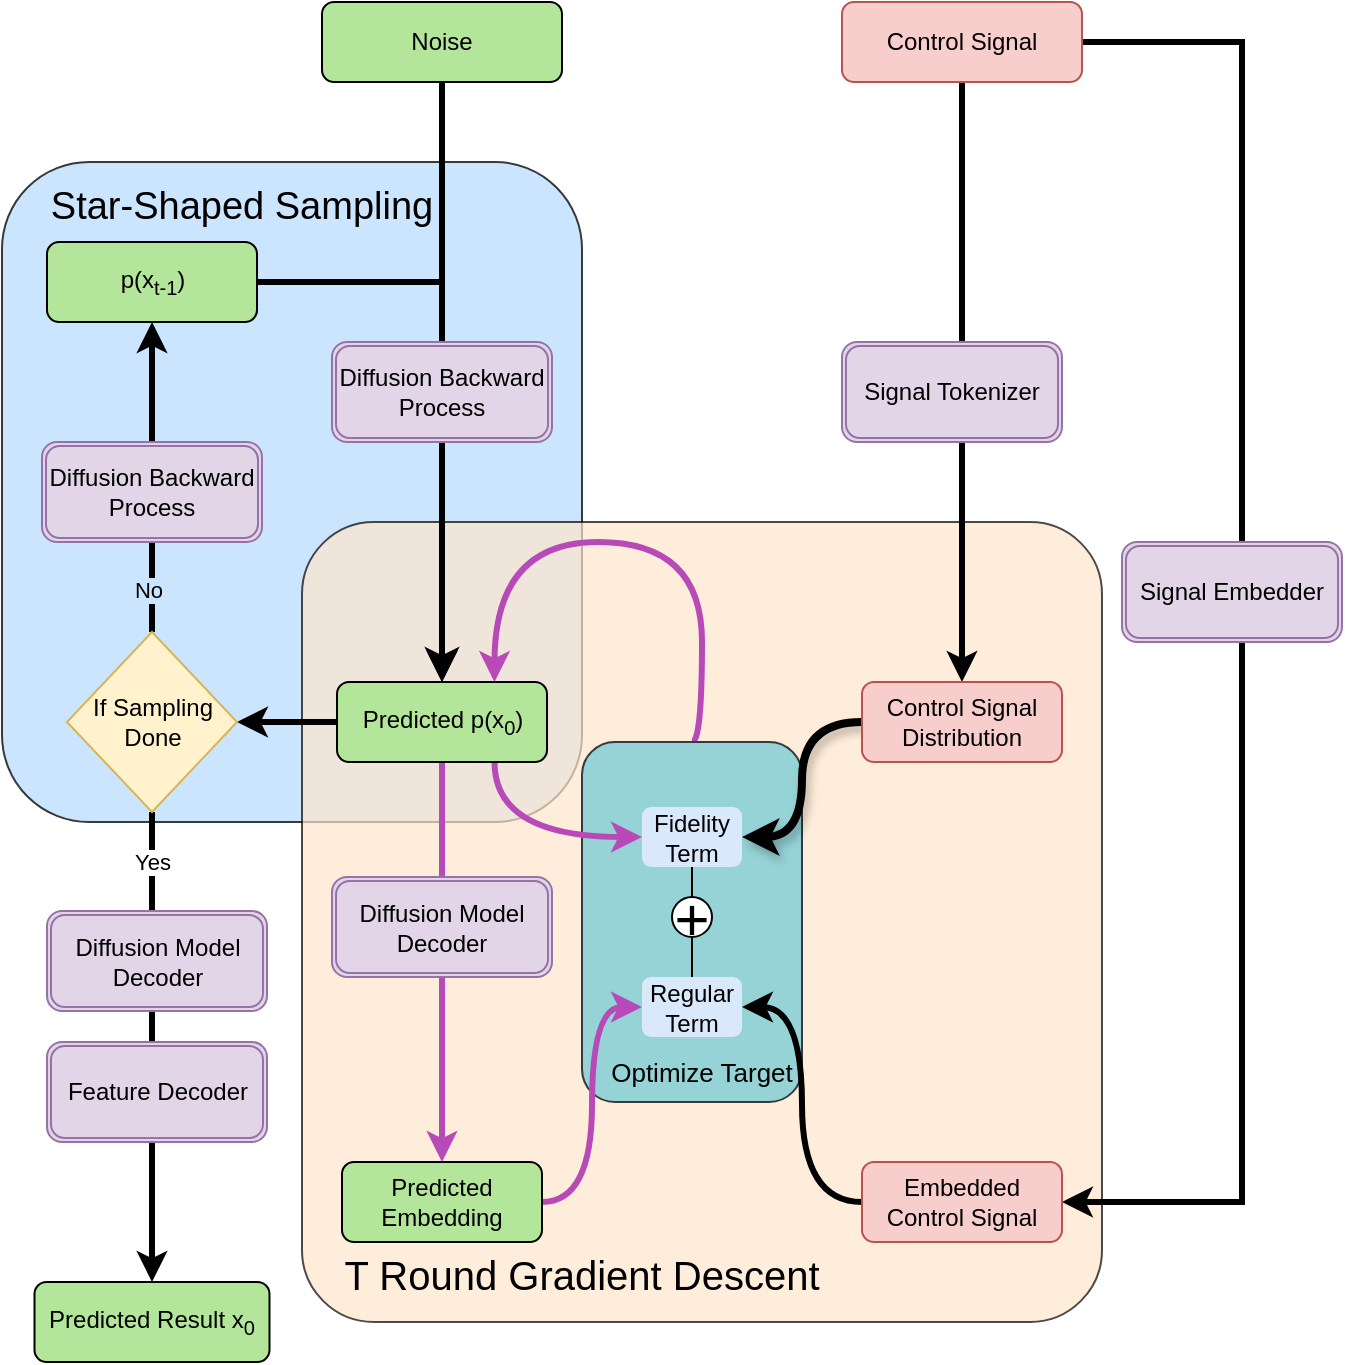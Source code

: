 <mxfile version="27.0.5" pages="3">
  <diagram id="C5RBs43oDa-KdzZeNtuy" name="Page-1">
    <mxGraphModel dx="1005" dy="744" grid="1" gridSize="10" guides="1" tooltips="1" connect="1" arrows="1" fold="1" page="1" pageScale="1" pageWidth="827" pageHeight="1169" math="0" shadow="0">
      <root>
        <mxCell id="WIyWlLk6GJQsqaUBKTNV-0" />
        <mxCell id="WIyWlLk6GJQsqaUBKTNV-1" parent="WIyWlLk6GJQsqaUBKTNV-0" />
        <mxCell id="ImMdEEH60py_33HbiHUe-12" value="" style="rounded=1;whiteSpace=wrap;html=1;fillColor=#cce5ff;strokeColor=#36393d;" parent="WIyWlLk6GJQsqaUBKTNV-1" vertex="1">
          <mxGeometry x="150" y="160" width="290" height="330" as="geometry" />
        </mxCell>
        <mxCell id="-JurzAcTYuClNPc73HYh-1" value="" style="rounded=1;whiteSpace=wrap;html=1;fillColor=#FFE6CC;arcSize=9;textOpacity=50;textShadow=0;opacity=70;" parent="WIyWlLk6GJQsqaUBKTNV-1" vertex="1">
          <mxGeometry x="300" y="340" width="400" height="400" as="geometry" />
        </mxCell>
        <mxCell id="ImMdEEH60py_33HbiHUe-7" style="edgeStyle=orthogonalEdgeStyle;rounded=0;orthogonalLoop=1;jettySize=auto;html=1;exitX=0.5;exitY=0;exitDx=0;exitDy=0;entryX=0;entryY=0.25;entryDx=0;entryDy=0;curved=1;strokeWidth=3;fillColor=#e1d5e7;strokeColor=#B84AB8;" parent="WIyWlLk6GJQsqaUBKTNV-1" source="-JurzAcTYuClNPc73HYh-48" target="WIyWlLk6GJQsqaUBKTNV-7" edge="1">
          <mxGeometry relative="1" as="geometry">
            <Array as="points">
              <mxPoint x="500" y="450" />
              <mxPoint x="500" y="350" />
              <mxPoint x="396" y="350" />
            </Array>
          </mxGeometry>
        </mxCell>
        <mxCell id="-JurzAcTYuClNPc73HYh-48" value="" style="rounded=1;whiteSpace=wrap;html=1;fillColor=#95D3D6;strokeColor=#36393d;" parent="WIyWlLk6GJQsqaUBKTNV-1" vertex="1">
          <mxGeometry x="440" y="450" width="110" height="180" as="geometry" />
        </mxCell>
        <mxCell id="-JurzAcTYuClNPc73HYh-17" style="edgeStyle=orthogonalEdgeStyle;rounded=0;orthogonalLoop=1;jettySize=auto;html=1;exitX=0.5;exitY=1;exitDx=0;exitDy=0;entryX=0.5;entryY=0;entryDx=0;entryDy=0;strokeWidth=3;" parent="WIyWlLk6GJQsqaUBKTNV-1" source="WIyWlLk6GJQsqaUBKTNV-3" target="-JurzAcTYuClNPc73HYh-15" edge="1">
          <mxGeometry relative="1" as="geometry" />
        </mxCell>
        <mxCell id="ImMdEEH60py_33HbiHUe-3" style="edgeStyle=orthogonalEdgeStyle;rounded=0;orthogonalLoop=1;jettySize=auto;html=1;exitX=1;exitY=0.5;exitDx=0;exitDy=0;entryX=1;entryY=0.5;entryDx=0;entryDy=0;strokeWidth=3;" parent="WIyWlLk6GJQsqaUBKTNV-1" source="WIyWlLk6GJQsqaUBKTNV-3" target="-JurzAcTYuClNPc73HYh-8" edge="1">
          <mxGeometry relative="1" as="geometry">
            <Array as="points">
              <mxPoint x="770" y="100" />
              <mxPoint x="770" y="680" />
            </Array>
          </mxGeometry>
        </mxCell>
        <mxCell id="WIyWlLk6GJQsqaUBKTNV-3" value="Control Signal" style="rounded=1;whiteSpace=wrap;html=1;fontSize=12;glass=0;strokeWidth=1;shadow=0;fillColor=#F8CECC;strokeColor=#B85450;" parent="WIyWlLk6GJQsqaUBKTNV-1" vertex="1">
          <mxGeometry x="570" y="80" width="120" height="40" as="geometry" />
        </mxCell>
        <mxCell id="-JurzAcTYuClNPc73HYh-20" style="edgeStyle=orthogonalEdgeStyle;rounded=0;orthogonalLoop=1;jettySize=auto;html=1;exitX=1;exitY=0.5;exitDx=0;exitDy=0;strokeWidth=3;strokeColor=#B84AB8;" parent="WIyWlLk6GJQsqaUBKTNV-1" source="WIyWlLk6GJQsqaUBKTNV-7" target="-JurzAcTYuClNPc73HYh-19" edge="1">
          <mxGeometry relative="1" as="geometry">
            <mxPoint x="370" y="450" as="sourcePoint" />
          </mxGeometry>
        </mxCell>
        <mxCell id="ImMdEEH60py_33HbiHUe-6" style="edgeStyle=orthogonalEdgeStyle;rounded=0;orthogonalLoop=1;jettySize=auto;html=1;exitX=1;exitY=0.25;exitDx=0;exitDy=0;entryX=0;entryY=0.5;entryDx=0;entryDy=0;curved=1;strokeWidth=3;strokeColor=#B84AB8;" parent="WIyWlLk6GJQsqaUBKTNV-1" source="WIyWlLk6GJQsqaUBKTNV-7" target="-JurzAcTYuClNPc73HYh-24" edge="1">
          <mxGeometry relative="1" as="geometry">
            <mxPoint x="396.25" y="450" as="sourcePoint" />
          </mxGeometry>
        </mxCell>
        <mxCell id="ImMdEEH60py_33HbiHUe-15" value="Yes" style="edgeStyle=orthogonalEdgeStyle;rounded=0;orthogonalLoop=1;jettySize=auto;html=1;exitX=0.5;exitY=1;exitDx=0;exitDy=0;strokeWidth=3;entryX=0;entryY=0.5;entryDx=0;entryDy=0;" parent="WIyWlLk6GJQsqaUBKTNV-1" source="ImMdEEH60py_33HbiHUe-16" target="ImMdEEH60py_33HbiHUe-23" edge="1">
          <mxGeometry x="-0.788" relative="1" as="geometry">
            <mxPoint x="225" y="720" as="targetPoint" />
            <mxPoint as="offset" />
          </mxGeometry>
        </mxCell>
        <mxCell id="ImMdEEH60py_33HbiHUe-18" style="edgeStyle=orthogonalEdgeStyle;rounded=0;orthogonalLoop=1;jettySize=auto;html=1;exitX=0.5;exitY=1;exitDx=0;exitDy=0;entryX=1;entryY=0.5;entryDx=0;entryDy=0;strokeWidth=3;" parent="WIyWlLk6GJQsqaUBKTNV-1" source="WIyWlLk6GJQsqaUBKTNV-7" target="ImMdEEH60py_33HbiHUe-16" edge="1">
          <mxGeometry relative="1" as="geometry" />
        </mxCell>
        <mxCell id="WIyWlLk6GJQsqaUBKTNV-7" value="Predicted p(x&lt;sub&gt;0&lt;/sub&gt;)" style="rounded=1;whiteSpace=wrap;html=1;fontSize=12;glass=0;strokeWidth=1;shadow=0;fillColor=#B3E69B;direction=south;strokeColor=default;" parent="WIyWlLk6GJQsqaUBKTNV-1" vertex="1">
          <mxGeometry x="317.5" y="420" width="105" height="40" as="geometry" />
        </mxCell>
        <mxCell id="-JurzAcTYuClNPc73HYh-47" style="edgeStyle=orthogonalEdgeStyle;rounded=0;orthogonalLoop=1;jettySize=auto;html=1;exitX=0.5;exitY=1;exitDx=0;exitDy=0;entryX=0;entryY=0.5;entryDx=0;entryDy=0;strokeWidth=3;" parent="WIyWlLk6GJQsqaUBKTNV-1" source="WIyWlLk6GJQsqaUBKTNV-11" target="WIyWlLk6GJQsqaUBKTNV-7" edge="1">
          <mxGeometry relative="1" as="geometry" />
        </mxCell>
        <mxCell id="WIyWlLk6GJQsqaUBKTNV-11" value="Noise" style="rounded=1;whiteSpace=wrap;html=1;fontSize=12;glass=0;strokeWidth=1;shadow=0;fillColor=#B3E69B;strokeColor=default;" parent="WIyWlLk6GJQsqaUBKTNV-1" vertex="1">
          <mxGeometry x="310" y="80" width="120" height="40" as="geometry" />
        </mxCell>
        <mxCell id="-JurzAcTYuClNPc73HYh-43" style="edgeStyle=orthogonalEdgeStyle;rounded=0;orthogonalLoop=1;jettySize=auto;html=1;exitX=0;exitY=0.5;exitDx=0;exitDy=0;entryX=1;entryY=0.5;entryDx=0;entryDy=0;curved=1;strokeWidth=3;" parent="WIyWlLk6GJQsqaUBKTNV-1" source="-JurzAcTYuClNPc73HYh-8" target="-JurzAcTYuClNPc73HYh-40" edge="1">
          <mxGeometry relative="1" as="geometry">
            <mxPoint x="570" y="615" as="sourcePoint" />
          </mxGeometry>
        </mxCell>
        <mxCell id="-JurzAcTYuClNPc73HYh-8" value="&lt;div&gt;&lt;span style=&quot;background-color: transparent; color: light-dark(rgb(0, 0, 0), rgb(255, 255, 255));&quot;&gt;Embedded Control Signal&lt;/span&gt;&lt;/div&gt;" style="rounded=1;whiteSpace=wrap;html=1;fontSize=12;glass=0;strokeWidth=1;shadow=0;fillColor=#f8cecc;strokeColor=#B85450;" parent="WIyWlLk6GJQsqaUBKTNV-1" vertex="1">
          <mxGeometry x="580" y="660" width="100" height="40" as="geometry" />
        </mxCell>
        <mxCell id="-JurzAcTYuClNPc73HYh-38" style="edgeStyle=orthogonalEdgeStyle;rounded=0;orthogonalLoop=1;jettySize=auto;html=1;exitX=0;exitY=0.5;exitDx=0;exitDy=0;entryX=1;entryY=0.5;entryDx=0;entryDy=0;curved=1;flowAnimation=0;shadow=1;strokeWidth=4;" parent="WIyWlLk6GJQsqaUBKTNV-1" source="-JurzAcTYuClNPc73HYh-15" target="-JurzAcTYuClNPc73HYh-24" edge="1">
          <mxGeometry relative="1" as="geometry">
            <mxPoint x="570" y="390" as="sourcePoint" />
          </mxGeometry>
        </mxCell>
        <mxCell id="-JurzAcTYuClNPc73HYh-15" value="Control Signal&lt;div&gt;Distribution&lt;/div&gt;" style="rounded=1;whiteSpace=wrap;html=1;fontSize=12;glass=0;strokeWidth=1;shadow=0;fillColor=#f8cecc;strokeColor=#B85450;" parent="WIyWlLk6GJQsqaUBKTNV-1" vertex="1">
          <mxGeometry x="580" y="420" width="100" height="40" as="geometry" />
        </mxCell>
        <mxCell id="-JurzAcTYuClNPc73HYh-45" style="edgeStyle=orthogonalEdgeStyle;rounded=0;orthogonalLoop=1;jettySize=auto;html=1;exitX=1;exitY=0.5;exitDx=0;exitDy=0;entryX=0;entryY=0.5;entryDx=0;entryDy=0;curved=1;strokeWidth=3;strokeColor=#B84AB8;" parent="WIyWlLk6GJQsqaUBKTNV-1" source="-JurzAcTYuClNPc73HYh-19" target="-JurzAcTYuClNPc73HYh-40" edge="1">
          <mxGeometry relative="1" as="geometry" />
        </mxCell>
        <mxCell id="-JurzAcTYuClNPc73HYh-19" value="Predicted Embedding" style="rounded=1;whiteSpace=wrap;html=1;fontSize=12;glass=0;strokeWidth=1;shadow=0;fillColor=#B3E69B;strokeColor=default;" parent="WIyWlLk6GJQsqaUBKTNV-1" vertex="1">
          <mxGeometry x="320" y="660" width="100" height="40" as="geometry" />
        </mxCell>
        <mxCell id="-JurzAcTYuClNPc73HYh-53" style="edgeStyle=orthogonalEdgeStyle;rounded=0;orthogonalLoop=1;jettySize=auto;html=1;exitX=0.5;exitY=1;exitDx=0;exitDy=0;entryX=0.5;entryY=0;entryDx=0;entryDy=0;endArrow=none;startFill=0;" parent="WIyWlLk6GJQsqaUBKTNV-1" source="ImMdEEH60py_33HbiHUe-0" target="-JurzAcTYuClNPc73HYh-40" edge="1">
          <mxGeometry relative="1" as="geometry" />
        </mxCell>
        <mxCell id="B7J_qydn8C79_DDP_QyY-2" style="edgeStyle=orthogonalEdgeStyle;rounded=0;orthogonalLoop=1;jettySize=auto;html=1;exitX=0.5;exitY=0;exitDx=0;exitDy=0;entryX=0;entryY=0.5;entryDx=0;entryDy=0;fontSize=12;startSize=8;endSize=8;strokeWidth=3;" parent="WIyWlLk6GJQsqaUBKTNV-1" source="ImMdEEH60py_33HbiHUe-10" target="WIyWlLk6GJQsqaUBKTNV-7" edge="1">
          <mxGeometry relative="1" as="geometry" />
        </mxCell>
        <mxCell id="-JurzAcTYuClNPc73HYh-24" value="Fidelity Term" style="shape=ext;double=0;rounded=1;whiteSpace=wrap;html=1;fillColor=#dae8fc;strokeColor=none;" parent="WIyWlLk6GJQsqaUBKTNV-1" vertex="1">
          <mxGeometry x="470" y="482.5" width="50" height="30" as="geometry" />
        </mxCell>
        <mxCell id="-JurzAcTYuClNPc73HYh-27" value="Diffusion Backward Process" style="shape=ext;double=1;rounded=1;whiteSpace=wrap;html=1;fillColor=#e1d5e7;strokeColor=#9673a6;" parent="WIyWlLk6GJQsqaUBKTNV-1" vertex="1">
          <mxGeometry x="315" y="250" width="110" height="50" as="geometry" />
        </mxCell>
        <mxCell id="-JurzAcTYuClNPc73HYh-30" value="Signal Embedder" style="shape=ext;double=1;rounded=1;whiteSpace=wrap;html=1;fillColor=#e1d5e7;strokeColor=#9673a6;" parent="WIyWlLk6GJQsqaUBKTNV-1" vertex="1">
          <mxGeometry x="710" y="350" width="110" height="50" as="geometry" />
        </mxCell>
        <mxCell id="-JurzAcTYuClNPc73HYh-31" value="Diffusion Model Decoder" style="shape=ext;double=1;rounded=1;whiteSpace=wrap;html=1;fillColor=#e1d5e7;strokeColor=#9673a6;" parent="WIyWlLk6GJQsqaUBKTNV-1" vertex="1">
          <mxGeometry x="315" y="517.5" width="110" height="50" as="geometry" />
        </mxCell>
        <mxCell id="-JurzAcTYuClNPc73HYh-28" value="&lt;span style=&quot;color: rgb(0, 0, 0); float: none; display: inline !important;&quot;&gt;Signal Tokenizer&lt;/span&gt;" style="shape=ext;double=1;rounded=1;whiteSpace=wrap;html=1;fillColor=#e1d5e7;strokeColor=#9673a6;" parent="WIyWlLk6GJQsqaUBKTNV-1" vertex="1">
          <mxGeometry x="570" y="250" width="110" height="50" as="geometry" />
        </mxCell>
        <mxCell id="-JurzAcTYuClNPc73HYh-40" value="Regular Term" style="shape=ext;double=0;rounded=1;whiteSpace=wrap;html=1;fillColor=#dae8fc;strokeColor=none;" parent="WIyWlLk6GJQsqaUBKTNV-1" vertex="1">
          <mxGeometry x="470" y="567.5" width="50" height="30" as="geometry" />
        </mxCell>
        <mxCell id="-JurzAcTYuClNPc73HYh-42" value="T Round Gradient Descent" style="shape=table;startSize=0;container=1;collapsible=0;childLayout=tableLayout;fontSize=20;fillColor=none;strokeColor=none;" parent="WIyWlLk6GJQsqaUBKTNV-1" vertex="1">
          <mxGeometry x="410" y="685" width="60" height="60" as="geometry" />
        </mxCell>
        <mxCell id="-JurzAcTYuClNPc73HYh-49" value="Optimize Target" style="shape=table;startSize=0;container=1;collapsible=0;childLayout=tableLayout;fontSize=13;fillColor=none;strokeColor=none;" parent="WIyWlLk6GJQsqaUBKTNV-1" vertex="1">
          <mxGeometry x="470" y="584.5" width="60" height="60" as="geometry" />
        </mxCell>
        <mxCell id="ImMdEEH60py_33HbiHUe-1" value="" style="edgeStyle=orthogonalEdgeStyle;rounded=0;orthogonalLoop=1;jettySize=auto;html=1;exitX=0.5;exitY=1;exitDx=0;exitDy=0;entryX=0.5;entryY=0;entryDx=0;entryDy=0;endArrow=none;startFill=0;" parent="WIyWlLk6GJQsqaUBKTNV-1" source="-JurzAcTYuClNPc73HYh-24" target="ImMdEEH60py_33HbiHUe-0" edge="1">
          <mxGeometry relative="1" as="geometry">
            <mxPoint x="495" y="545" as="sourcePoint" />
            <mxPoint x="495" y="575" as="targetPoint" />
          </mxGeometry>
        </mxCell>
        <mxCell id="ImMdEEH60py_33HbiHUe-0" value="&lt;font style=&quot;font-size: 30px;&quot;&gt;+&lt;/font&gt;" style="ellipse;whiteSpace=wrap;html=1;" parent="WIyWlLk6GJQsqaUBKTNV-1" vertex="1">
          <mxGeometry x="485" y="527.5" width="20" height="20" as="geometry" />
        </mxCell>
        <mxCell id="ImMdEEH60py_33HbiHUe-10" value="p(x&lt;sub&gt;t-1&lt;/sub&gt;)" style="rounded=1;whiteSpace=wrap;html=1;fontSize=12;glass=0;strokeWidth=1;shadow=0;fillColor=#B3E69B;direction=south;strokeColor=default;" parent="WIyWlLk6GJQsqaUBKTNV-1" vertex="1">
          <mxGeometry x="172.5" y="200" width="105" height="40" as="geometry" />
        </mxCell>
        <mxCell id="ImMdEEH60py_33HbiHUe-13" value="Star-Shaped Sampling" style="shape=table;startSize=0;container=1;collapsible=0;childLayout=tableLayout;fontSize=19;fillColor=none;strokeColor=none;" parent="WIyWlLk6GJQsqaUBKTNV-1" vertex="1">
          <mxGeometry x="240" y="150" width="60" height="60" as="geometry" />
        </mxCell>
        <mxCell id="ImMdEEH60py_33HbiHUe-19" style="edgeStyle=orthogonalEdgeStyle;rounded=0;orthogonalLoop=1;jettySize=auto;html=1;exitX=0.5;exitY=0;exitDx=0;exitDy=0;entryX=1;entryY=0.5;entryDx=0;entryDy=0;strokeWidth=3;" parent="WIyWlLk6GJQsqaUBKTNV-1" source="ImMdEEH60py_33HbiHUe-16" target="ImMdEEH60py_33HbiHUe-10" edge="1">
          <mxGeometry relative="1" as="geometry" />
        </mxCell>
        <mxCell id="ImMdEEH60py_33HbiHUe-20" value="No" style="edgeLabel;html=1;align=center;verticalAlign=middle;resizable=0;points=[];labelBackgroundColor=#CCE5FF;" parent="ImMdEEH60py_33HbiHUe-19" vertex="1" connectable="0">
          <mxGeometry x="-0.729" y="2" relative="1" as="geometry">
            <mxPoint as="offset" />
          </mxGeometry>
        </mxCell>
        <mxCell id="ImMdEEH60py_33HbiHUe-16" value="If Sampling Done" style="rhombus;whiteSpace=wrap;html=1;fillColor=#fff2cc;strokeColor=#d6b656;" parent="WIyWlLk6GJQsqaUBKTNV-1" vertex="1">
          <mxGeometry x="182.5" y="395" width="85" height="90" as="geometry" />
        </mxCell>
        <mxCell id="ImMdEEH60py_33HbiHUe-8" value="Diffusion Backward Process" style="shape=ext;double=1;rounded=1;whiteSpace=wrap;html=1;fillColor=#e1d5e7;strokeColor=#9673a6;" parent="WIyWlLk6GJQsqaUBKTNV-1" vertex="1">
          <mxGeometry x="170" y="300" width="110" height="50" as="geometry" />
        </mxCell>
        <mxCell id="ImMdEEH60py_33HbiHUe-21" value="Diffusion Model Decoder" style="shape=ext;double=1;rounded=1;whiteSpace=wrap;html=1;fillColor=#e1d5e7;strokeColor=#9673a6;" parent="WIyWlLk6GJQsqaUBKTNV-1" vertex="1">
          <mxGeometry x="172.5" y="534.5" width="110" height="50" as="geometry" />
        </mxCell>
        <mxCell id="ImMdEEH60py_33HbiHUe-22" value="Feature Decoder" style="shape=ext;double=1;rounded=1;whiteSpace=wrap;html=1;fillColor=#e1d5e7;strokeColor=#9673a6;" parent="WIyWlLk6GJQsqaUBKTNV-1" vertex="1">
          <mxGeometry x="172.5" y="600" width="110" height="50" as="geometry" />
        </mxCell>
        <mxCell id="ImMdEEH60py_33HbiHUe-23" value="Predicted Result x&lt;sub&gt;0&lt;/sub&gt;" style="rounded=1;whiteSpace=wrap;html=1;fontSize=12;glass=0;strokeWidth=1;shadow=0;fillColor=#B3E69B;direction=south;strokeColor=default;" parent="WIyWlLk6GJQsqaUBKTNV-1" vertex="1">
          <mxGeometry x="166.25" y="720" width="117.5" height="40" as="geometry" />
        </mxCell>
      </root>
    </mxGraphModel>
  </diagram>
  <diagram name="Page-1 的副本" id="VcLzT62lVY_nLL1U6eOm">
    <mxGraphModel dx="1005" dy="778" grid="1" gridSize="10" guides="1" tooltips="1" connect="1" arrows="1" fold="1" page="1" pageScale="1" pageWidth="827" pageHeight="1169" math="0" shadow="0">
      <root>
        <mxCell id="ELt7I6iszYfl02xf8zrz-0" />
        <mxCell id="ELt7I6iszYfl02xf8zrz-1" parent="ELt7I6iszYfl02xf8zrz-0" />
        <mxCell id="ELt7I6iszYfl02xf8zrz-2" value="" style="rounded=1;whiteSpace=wrap;html=1;fillColor=#cce5ff;strokeColor=#36393d;" parent="ELt7I6iszYfl02xf8zrz-1" vertex="1">
          <mxGeometry x="150" y="160" width="290" height="330" as="geometry" />
        </mxCell>
        <mxCell id="ELt7I6iszYfl02xf8zrz-3" value="" style="rounded=1;whiteSpace=wrap;html=1;fillColor=#FFE6CC;arcSize=9;textOpacity=50;textShadow=0;opacity=70;" parent="ELt7I6iszYfl02xf8zrz-1" vertex="1">
          <mxGeometry x="300" y="340" width="400" height="400" as="geometry" />
        </mxCell>
        <mxCell id="ELt7I6iszYfl02xf8zrz-4" style="edgeStyle=orthogonalEdgeStyle;rounded=0;orthogonalLoop=1;jettySize=auto;html=1;exitX=0.5;exitY=0;exitDx=0;exitDy=0;entryX=0;entryY=0.25;entryDx=0;entryDy=0;curved=1;strokeWidth=3;fillColor=#e1d5e7;strokeColor=#B84AB8;" parent="ELt7I6iszYfl02xf8zrz-1" source="ELt7I6iszYfl02xf8zrz-5" target="ELt7I6iszYfl02xf8zrz-13" edge="1">
          <mxGeometry relative="1" as="geometry">
            <Array as="points">
              <mxPoint x="500" y="450" />
              <mxPoint x="500" y="350" />
              <mxPoint x="396" y="350" />
            </Array>
          </mxGeometry>
        </mxCell>
        <mxCell id="ELt7I6iszYfl02xf8zrz-5" value="" style="rounded=1;whiteSpace=wrap;html=1;fillColor=#95D3D6;strokeColor=#36393d;" parent="ELt7I6iszYfl02xf8zrz-1" vertex="1">
          <mxGeometry x="440" y="450" width="110" height="180" as="geometry" />
        </mxCell>
        <mxCell id="ELt7I6iszYfl02xf8zrz-6" style="edgeStyle=orthogonalEdgeStyle;rounded=0;orthogonalLoop=1;jettySize=auto;html=1;exitX=0.5;exitY=1;exitDx=0;exitDy=0;entryX=0.5;entryY=0;entryDx=0;entryDy=0;strokeWidth=3;" parent="ELt7I6iszYfl02xf8zrz-1" source="ELt7I6iszYfl02xf8zrz-8" target="ELt7I6iszYfl02xf8zrz-19" edge="1">
          <mxGeometry relative="1" as="geometry" />
        </mxCell>
        <mxCell id="ELt7I6iszYfl02xf8zrz-7" style="edgeStyle=orthogonalEdgeStyle;rounded=0;orthogonalLoop=1;jettySize=auto;html=1;exitX=1;exitY=0.5;exitDx=0;exitDy=0;entryX=1;entryY=0.5;entryDx=0;entryDy=0;strokeWidth=3;" parent="ELt7I6iszYfl02xf8zrz-1" source="ELt7I6iszYfl02xf8zrz-8" target="ELt7I6iszYfl02xf8zrz-17" edge="1">
          <mxGeometry relative="1" as="geometry">
            <Array as="points">
              <mxPoint x="770" y="100" />
              <mxPoint x="770" y="680" />
            </Array>
          </mxGeometry>
        </mxCell>
        <mxCell id="ELt7I6iszYfl02xf8zrz-8" value="控制信号 y" style="rounded=1;whiteSpace=wrap;html=1;fontSize=12;glass=0;strokeWidth=1;shadow=0;fillColor=#F8CECC;strokeColor=#B85450;" parent="ELt7I6iszYfl02xf8zrz-1" vertex="1">
          <mxGeometry x="570" y="80" width="120" height="40" as="geometry" />
        </mxCell>
        <mxCell id="ELt7I6iszYfl02xf8zrz-9" style="edgeStyle=orthogonalEdgeStyle;rounded=0;orthogonalLoop=1;jettySize=auto;html=1;exitX=1;exitY=0.5;exitDx=0;exitDy=0;strokeWidth=3;strokeColor=#B84AB8;" parent="ELt7I6iszYfl02xf8zrz-1" source="ELt7I6iszYfl02xf8zrz-13" target="ELt7I6iszYfl02xf8zrz-21" edge="1">
          <mxGeometry relative="1" as="geometry">
            <mxPoint x="370" y="450" as="sourcePoint" />
          </mxGeometry>
        </mxCell>
        <mxCell id="ELt7I6iszYfl02xf8zrz-10" style="edgeStyle=orthogonalEdgeStyle;rounded=0;orthogonalLoop=1;jettySize=auto;html=1;exitX=1;exitY=0.25;exitDx=0;exitDy=0;entryX=0;entryY=0.5;entryDx=0;entryDy=0;curved=1;strokeWidth=3;strokeColor=#B84AB8;" parent="ELt7I6iszYfl02xf8zrz-1" source="ELt7I6iszYfl02xf8zrz-13" target="ELt7I6iszYfl02xf8zrz-24" edge="1">
          <mxGeometry relative="1" as="geometry">
            <mxPoint x="396.25" y="450" as="sourcePoint" />
          </mxGeometry>
        </mxCell>
        <mxCell id="ELt7I6iszYfl02xf8zrz-11" value="是" style="edgeStyle=orthogonalEdgeStyle;rounded=0;orthogonalLoop=1;jettySize=auto;html=1;exitX=0.5;exitY=1;exitDx=0;exitDy=0;strokeWidth=3;entryX=0;entryY=0.5;entryDx=0;entryDy=0;" parent="ELt7I6iszYfl02xf8zrz-1" source="ELt7I6iszYfl02xf8zrz-38" target="ELt7I6iszYfl02xf8zrz-42" edge="1">
          <mxGeometry x="-0.788" relative="1" as="geometry">
            <mxPoint x="225" y="720" as="targetPoint" />
            <mxPoint as="offset" />
          </mxGeometry>
        </mxCell>
        <mxCell id="ELt7I6iszYfl02xf8zrz-12" style="edgeStyle=orthogonalEdgeStyle;rounded=0;orthogonalLoop=1;jettySize=auto;html=1;exitX=0.5;exitY=1;exitDx=0;exitDy=0;entryX=1;entryY=0.5;entryDx=0;entryDy=0;strokeWidth=3;" parent="ELt7I6iszYfl02xf8zrz-1" source="ELt7I6iszYfl02xf8zrz-13" target="ELt7I6iszYfl02xf8zrz-38" edge="1">
          <mxGeometry relative="1" as="geometry" />
        </mxCell>
        <mxCell id="ELt7I6iszYfl02xf8zrz-13" value="预测分布 p(z&lt;sub&gt;0&lt;/sub&gt;)&lt;div&gt;优化变量p&lt;sub&gt;α&lt;/sub&gt;&lt;/div&gt;" style="rounded=1;whiteSpace=wrap;html=1;fontSize=12;glass=0;strokeWidth=1;shadow=0;fillColor=#B3E69B;direction=south;strokeColor=default;" parent="ELt7I6iszYfl02xf8zrz-1" vertex="1">
          <mxGeometry x="317.5" y="420" width="105" height="40" as="geometry" />
        </mxCell>
        <mxCell id="ELt7I6iszYfl02xf8zrz-14" style="edgeStyle=orthogonalEdgeStyle;rounded=0;orthogonalLoop=1;jettySize=auto;html=1;exitX=0.5;exitY=1;exitDx=0;exitDy=0;entryX=0;entryY=0.5;entryDx=0;entryDy=0;strokeWidth=3;" parent="ELt7I6iszYfl02xf8zrz-1" source="ELt7I6iszYfl02xf8zrz-15" target="ELt7I6iszYfl02xf8zrz-13" edge="1">
          <mxGeometry relative="1" as="geometry" />
        </mxCell>
        <mxCell id="ELt7I6iszYfl02xf8zrz-15" value="输入噪声" style="rounded=1;whiteSpace=wrap;html=1;fontSize=12;glass=0;strokeWidth=1;shadow=0;fillColor=#B3E69B;strokeColor=default;" parent="ELt7I6iszYfl02xf8zrz-1" vertex="1">
          <mxGeometry x="310" y="80" width="120" height="40" as="geometry" />
        </mxCell>
        <mxCell id="ELt7I6iszYfl02xf8zrz-16" style="edgeStyle=orthogonalEdgeStyle;rounded=0;orthogonalLoop=1;jettySize=auto;html=1;exitX=0;exitY=0.5;exitDx=0;exitDy=0;entryX=1;entryY=0.5;entryDx=0;entryDy=0;curved=1;strokeWidth=3;" parent="ELt7I6iszYfl02xf8zrz-1" source="ELt7I6iszYfl02xf8zrz-17" target="ELt7I6iszYfl02xf8zrz-29" edge="1">
          <mxGeometry relative="1" as="geometry">
            <mxPoint x="570" y="615" as="sourcePoint" />
          </mxGeometry>
        </mxCell>
        <mxCell id="ELt7I6iszYfl02xf8zrz-17" value="&lt;div&gt;&lt;span style=&quot;background-color: transparent; color: light-dark(rgb(0, 0, 0), rgb(255, 255, 255));&quot;&gt;控制信号特征 emb(y)&lt;/span&gt;&lt;/div&gt;" style="rounded=1;whiteSpace=wrap;html=1;fontSize=12;glass=0;strokeWidth=1;shadow=0;fillColor=#f8cecc;strokeColor=#B85450;" parent="ELt7I6iszYfl02xf8zrz-1" vertex="1">
          <mxGeometry x="580" y="660" width="100" height="40" as="geometry" />
        </mxCell>
        <mxCell id="ELt7I6iszYfl02xf8zrz-18" style="edgeStyle=orthogonalEdgeStyle;rounded=0;orthogonalLoop=1;jettySize=auto;html=1;exitX=0;exitY=0.5;exitDx=0;exitDy=0;entryX=1;entryY=0.5;entryDx=0;entryDy=0;curved=1;flowAnimation=0;shadow=1;strokeWidth=4;" parent="ELt7I6iszYfl02xf8zrz-1" source="ELt7I6iszYfl02xf8zrz-19" target="ELt7I6iszYfl02xf8zrz-24" edge="1">
          <mxGeometry relative="1" as="geometry">
            <mxPoint x="570" y="390" as="sourcePoint" />
          </mxGeometry>
        </mxCell>
        <mxCell id="ELt7I6iszYfl02xf8zrz-19" value="控制信号分布 p(y)" style="rounded=1;whiteSpace=wrap;html=1;fontSize=12;glass=0;strokeWidth=1;shadow=0;fillColor=#f8cecc;strokeColor=#B85450;" parent="ELt7I6iszYfl02xf8zrz-1" vertex="1">
          <mxGeometry x="580" y="420" width="100" height="40" as="geometry" />
        </mxCell>
        <mxCell id="ELt7I6iszYfl02xf8zrz-20" style="edgeStyle=orthogonalEdgeStyle;rounded=0;orthogonalLoop=1;jettySize=auto;html=1;exitX=1;exitY=0.5;exitDx=0;exitDy=0;entryX=0;entryY=0.5;entryDx=0;entryDy=0;curved=1;strokeWidth=3;strokeColor=#B84AB8;" parent="ELt7I6iszYfl02xf8zrz-1" source="ELt7I6iszYfl02xf8zrz-21" target="ELt7I6iszYfl02xf8zrz-29" edge="1">
          <mxGeometry relative="1" as="geometry" />
        </mxCell>
        <mxCell id="ELt7I6iszYfl02xf8zrz-21" value="预测结果特征" style="rounded=1;whiteSpace=wrap;html=1;fontSize=12;glass=0;strokeWidth=1;shadow=0;fillColor=#B3E69B;strokeColor=default;" parent="ELt7I6iszYfl02xf8zrz-1" vertex="1">
          <mxGeometry x="320" y="660" width="100" height="40" as="geometry" />
        </mxCell>
        <mxCell id="ELt7I6iszYfl02xf8zrz-22" style="edgeStyle=orthogonalEdgeStyle;rounded=0;orthogonalLoop=1;jettySize=auto;html=1;exitX=0.5;exitY=1;exitDx=0;exitDy=0;entryX=0.5;entryY=0;entryDx=0;entryDy=0;endArrow=none;startFill=0;" parent="ELt7I6iszYfl02xf8zrz-1" source="ELt7I6iszYfl02xf8zrz-33" target="ELt7I6iszYfl02xf8zrz-29" edge="1">
          <mxGeometry relative="1" as="geometry" />
        </mxCell>
        <mxCell id="ELt7I6iszYfl02xf8zrz-23" style="edgeStyle=orthogonalEdgeStyle;rounded=0;orthogonalLoop=1;jettySize=auto;html=1;exitX=0.5;exitY=0;exitDx=0;exitDy=0;entryX=0;entryY=0.5;entryDx=0;entryDy=0;fontSize=12;startSize=8;endSize=8;strokeWidth=3;" parent="ELt7I6iszYfl02xf8zrz-1" source="ELt7I6iszYfl02xf8zrz-34" target="ELt7I6iszYfl02xf8zrz-13" edge="1">
          <mxGeometry relative="1" as="geometry" />
        </mxCell>
        <mxCell id="ELt7I6iszYfl02xf8zrz-24" value="保真项" style="shape=ext;double=0;rounded=1;whiteSpace=wrap;html=1;fillColor=#dae8fc;strokeColor=none;" parent="ELt7I6iszYfl02xf8zrz-1" vertex="1">
          <mxGeometry x="470" y="482.5" width="50" height="30" as="geometry" />
        </mxCell>
        <mxCell id="ELt7I6iszYfl02xf8zrz-25" value="后向扩散过程" style="shape=ext;double=1;rounded=1;whiteSpace=wrap;html=1;fillColor=#e1d5e7;strokeColor=#9673a6;" parent="ELt7I6iszYfl02xf8zrz-1" vertex="1">
          <mxGeometry x="315" y="250" width="110" height="50" as="geometry" />
        </mxCell>
        <mxCell id="ELt7I6iszYfl02xf8zrz-26" value="信号嵌入器" style="shape=ext;double=1;rounded=1;whiteSpace=wrap;html=1;fillColor=#e1d5e7;strokeColor=#9673a6;" parent="ELt7I6iszYfl02xf8zrz-1" vertex="1">
          <mxGeometry x="710" y="350" width="110" height="50" as="geometry" />
        </mxCell>
        <mxCell id="ELt7I6iszYfl02xf8zrz-27" value="扩散模型解码器" style="shape=ext;double=1;rounded=1;whiteSpace=wrap;html=1;fillColor=#e1d5e7;strokeColor=#9673a6;" parent="ELt7I6iszYfl02xf8zrz-1" vertex="1">
          <mxGeometry x="315" y="527.5" width="110" height="50" as="geometry" />
        </mxCell>
        <mxCell id="ELt7I6iszYfl02xf8zrz-28" value="&lt;span style=&quot;color: rgb(0, 0, 0); float: none; display: inline !important;&quot;&gt;信号分词器&lt;/span&gt;" style="shape=ext;double=1;rounded=1;whiteSpace=wrap;html=1;fillColor=#e1d5e7;strokeColor=#9673a6;" parent="ELt7I6iszYfl02xf8zrz-1" vertex="1">
          <mxGeometry x="570" y="250" width="110" height="50" as="geometry" />
        </mxCell>
        <mxCell id="ELt7I6iszYfl02xf8zrz-29" value="正则项" style="shape=ext;double=0;rounded=1;whiteSpace=wrap;html=1;fillColor=#dae8fc;strokeColor=none;" parent="ELt7I6iszYfl02xf8zrz-1" vertex="1">
          <mxGeometry x="470" y="567.5" width="50" height="30" as="geometry" />
        </mxCell>
        <mxCell id="ELt7I6iszYfl02xf8zrz-30" value="T轮梯度下降" style="shape=table;startSize=0;container=1;collapsible=0;childLayout=tableLayout;fontSize=20;fillColor=none;strokeColor=none;" parent="ELt7I6iszYfl02xf8zrz-1" vertex="1">
          <mxGeometry x="350" y="690" width="60" height="60" as="geometry" />
        </mxCell>
        <mxCell id="ELt7I6iszYfl02xf8zrz-31" value="优化对象" style="shape=table;startSize=0;container=1;collapsible=0;childLayout=tableLayout;fontSize=13;fillColor=none;strokeColor=none;" parent="ELt7I6iszYfl02xf8zrz-1" vertex="1">
          <mxGeometry x="470" y="584.5" width="60" height="60" as="geometry" />
        </mxCell>
        <mxCell id="ELt7I6iszYfl02xf8zrz-32" value="" style="edgeStyle=orthogonalEdgeStyle;rounded=0;orthogonalLoop=1;jettySize=auto;html=1;exitX=0.5;exitY=1;exitDx=0;exitDy=0;entryX=0.5;entryY=0;entryDx=0;entryDy=0;endArrow=none;startFill=0;" parent="ELt7I6iszYfl02xf8zrz-1" source="ELt7I6iszYfl02xf8zrz-24" target="ELt7I6iszYfl02xf8zrz-33" edge="1">
          <mxGeometry relative="1" as="geometry">
            <mxPoint x="495" y="545" as="sourcePoint" />
            <mxPoint x="495" y="575" as="targetPoint" />
          </mxGeometry>
        </mxCell>
        <mxCell id="ELt7I6iszYfl02xf8zrz-33" value="&lt;font style=&quot;font-size: 30px;&quot;&gt;+&lt;/font&gt;" style="ellipse;whiteSpace=wrap;html=1;" parent="ELt7I6iszYfl02xf8zrz-1" vertex="1">
          <mxGeometry x="485" y="527.5" width="20" height="20" as="geometry" />
        </mxCell>
        <mxCell id="ELt7I6iszYfl02xf8zrz-34" value="p(z&lt;sub&gt;t-1&lt;/sub&gt;)" style="rounded=1;whiteSpace=wrap;html=1;fontSize=12;glass=0;strokeWidth=1;shadow=0;fillColor=#B3E69B;direction=south;strokeColor=default;" parent="ELt7I6iszYfl02xf8zrz-1" vertex="1">
          <mxGeometry x="172.5" y="200" width="105" height="40" as="geometry" />
        </mxCell>
        <mxCell id="ELt7I6iszYfl02xf8zrz-35" value="星形采样" style="shape=table;startSize=0;container=1;collapsible=0;childLayout=tableLayout;fontSize=19;fillColor=none;strokeColor=none;" parent="ELt7I6iszYfl02xf8zrz-1" vertex="1">
          <mxGeometry x="182.5" y="150" width="60" height="60" as="geometry" />
        </mxCell>
        <mxCell id="ELt7I6iszYfl02xf8zrz-36" style="edgeStyle=orthogonalEdgeStyle;rounded=0;orthogonalLoop=1;jettySize=auto;html=1;exitX=0.5;exitY=0;exitDx=0;exitDy=0;entryX=1;entryY=0.5;entryDx=0;entryDy=0;strokeWidth=3;" parent="ELt7I6iszYfl02xf8zrz-1" source="ELt7I6iszYfl02xf8zrz-38" target="ELt7I6iszYfl02xf8zrz-34" edge="1">
          <mxGeometry relative="1" as="geometry" />
        </mxCell>
        <mxCell id="ELt7I6iszYfl02xf8zrz-37" value="否" style="edgeLabel;html=1;align=center;verticalAlign=middle;resizable=0;points=[];labelBackgroundColor=#CCE5FF;" parent="ELt7I6iszYfl02xf8zrz-36" vertex="1" connectable="0">
          <mxGeometry x="-0.729" y="2" relative="1" as="geometry">
            <mxPoint as="offset" />
          </mxGeometry>
        </mxCell>
        <mxCell id="ELt7I6iszYfl02xf8zrz-38" value="采样结束" style="rhombus;whiteSpace=wrap;html=1;fillColor=#fff2cc;strokeColor=#d6b656;" parent="ELt7I6iszYfl02xf8zrz-1" vertex="1">
          <mxGeometry x="182.5" y="395" width="85" height="90" as="geometry" />
        </mxCell>
        <mxCell id="ELt7I6iszYfl02xf8zrz-39" value="前向扩散过程" style="shape=ext;double=1;rounded=1;whiteSpace=wrap;html=1;fillColor=#e1d5e7;strokeColor=#9673a6;" parent="ELt7I6iszYfl02xf8zrz-1" vertex="1">
          <mxGeometry x="170" y="300" width="110" height="50" as="geometry" />
        </mxCell>
        <mxCell id="ELt7I6iszYfl02xf8zrz-40" value="扩散模型解码器" style="shape=ext;double=1;rounded=1;whiteSpace=wrap;html=1;fillColor=#e1d5e7;strokeColor=#9673a6;" parent="ELt7I6iszYfl02xf8zrz-1" vertex="1">
          <mxGeometry x="172.5" y="534.5" width="110" height="50" as="geometry" />
        </mxCell>
        <mxCell id="ELt7I6iszYfl02xf8zrz-41" value="特征解码器" style="shape=ext;double=1;rounded=1;whiteSpace=wrap;html=1;fillColor=#e1d5e7;strokeColor=#9673a6;" parent="ELt7I6iszYfl02xf8zrz-1" vertex="1">
          <mxGeometry x="172.5" y="600" width="110" height="50" as="geometry" />
        </mxCell>
        <mxCell id="ELt7I6iszYfl02xf8zrz-42" value="预测结果 x&lt;sub&gt;0&lt;/sub&gt;" style="rounded=1;whiteSpace=wrap;html=1;fontSize=12;glass=0;strokeWidth=1;shadow=0;fillColor=#B3E69B;direction=south;strokeColor=default;" parent="ELt7I6iszYfl02xf8zrz-1" vertex="1">
          <mxGeometry x="166.25" y="720" width="117.5" height="40" as="geometry" />
        </mxCell>
      </root>
    </mxGraphModel>
  </diagram>
  <diagram name="Page-1 的副本 的副本" id="RJ9W94L_6B840-C6w3Km">
    <mxGraphModel dx="774" dy="973" grid="1" gridSize="10" guides="1" tooltips="1" connect="1" arrows="1" fold="1" page="1" pageScale="1" pageWidth="827" pageHeight="1169" math="0" shadow="0">
      <root>
        <mxCell id="mLFTSqf2QsJ4d4m3Y8HO-0" />
        <mxCell id="mLFTSqf2QsJ4d4m3Y8HO-1" parent="mLFTSqf2QsJ4d4m3Y8HO-0" />
        <mxCell id="Sirn1wPq8ghl-da1M9gv-0" value="" style="rounded=1;whiteSpace=wrap;html=1;fillColor=#FFE6CC;arcSize=9;textOpacity=50;textShadow=0;opacity=70;" vertex="1" parent="mLFTSqf2QsJ4d4m3Y8HO-1">
          <mxGeometry x="420" y="350" width="280" height="400" as="geometry" />
        </mxCell>
        <mxCell id="mLFTSqf2QsJ4d4m3Y8HO-2" value="" style="rounded=1;whiteSpace=wrap;html=1;fillColor=#cce5ff;strokeColor=#36393d;" vertex="1" parent="mLFTSqf2QsJ4d4m3Y8HO-1">
          <mxGeometry x="30" y="160" width="290" height="360" as="geometry" />
        </mxCell>
        <mxCell id="mLFTSqf2QsJ4d4m3Y8HO-3" value="" style="rounded=1;whiteSpace=wrap;html=1;fillColor=#FFE6CC;arcSize=9;textOpacity=50;textShadow=0;opacity=70;" vertex="1" parent="mLFTSqf2QsJ4d4m3Y8HO-1">
          <mxGeometry x="180" y="390" width="130" height="110" as="geometry" />
        </mxCell>
        <mxCell id="mLFTSqf2QsJ4d4m3Y8HO-4" style="edgeStyle=orthogonalEdgeStyle;rounded=0;orthogonalLoop=1;jettySize=auto;html=1;exitX=0.5;exitY=0;exitDx=0;exitDy=0;entryX=0.5;entryY=0;entryDx=0;entryDy=0;curved=1;strokeWidth=3;fillColor=#e1d5e7;strokeColor=#B84AB8;" edge="1" parent="mLFTSqf2QsJ4d4m3Y8HO-1" source="mLFTSqf2QsJ4d4m3Y8HO-5" target="Sirn1wPq8ghl-da1M9gv-2">
          <mxGeometry relative="1" as="geometry" />
        </mxCell>
        <mxCell id="mLFTSqf2QsJ4d4m3Y8HO-5" value="" style="rounded=1;whiteSpace=wrap;html=1;fillColor=#95D3D6;strokeColor=#36393d;" vertex="1" parent="mLFTSqf2QsJ4d4m3Y8HO-1">
          <mxGeometry x="560" y="452.5" width="130" height="180" as="geometry" />
        </mxCell>
        <mxCell id="mLFTSqf2QsJ4d4m3Y8HO-6" style="edgeStyle=orthogonalEdgeStyle;rounded=0;orthogonalLoop=1;jettySize=auto;html=1;exitX=0.5;exitY=1;exitDx=0;exitDy=0;entryX=0.5;entryY=0;entryDx=0;entryDy=0;strokeWidth=3;" edge="1" parent="mLFTSqf2QsJ4d4m3Y8HO-1" source="mLFTSqf2QsJ4d4m3Y8HO-8" target="mLFTSqf2QsJ4d4m3Y8HO-19">
          <mxGeometry relative="1" as="geometry" />
        </mxCell>
        <mxCell id="mLFTSqf2QsJ4d4m3Y8HO-7" style="edgeStyle=orthogonalEdgeStyle;rounded=0;orthogonalLoop=1;jettySize=auto;html=1;exitX=1;exitY=0.5;exitDx=0;exitDy=0;entryX=1;entryY=0.5;entryDx=0;entryDy=0;strokeWidth=3;" edge="1" parent="mLFTSqf2QsJ4d4m3Y8HO-1" source="mLFTSqf2QsJ4d4m3Y8HO-8" target="mLFTSqf2QsJ4d4m3Y8HO-17">
          <mxGeometry relative="1" as="geometry">
            <Array as="points">
              <mxPoint x="770" y="180" />
              <mxPoint x="770" y="690" />
            </Array>
          </mxGeometry>
        </mxCell>
        <mxCell id="mLFTSqf2QsJ4d4m3Y8HO-8" value="控制信号 y" style="rounded=1;whiteSpace=wrap;html=1;fontSize=12;glass=0;strokeWidth=1;shadow=0;fillColor=#F8CECC;strokeColor=#B85450;" vertex="1" parent="mLFTSqf2QsJ4d4m3Y8HO-1">
          <mxGeometry x="570" y="160" width="120" height="40" as="geometry" />
        </mxCell>
        <mxCell id="mLFTSqf2QsJ4d4m3Y8HO-9" style="edgeStyle=orthogonalEdgeStyle;rounded=0;orthogonalLoop=1;jettySize=auto;html=1;strokeWidth=3;strokeColor=#B84AB8;exitX=1;exitY=0.5;exitDx=0;exitDy=0;" edge="1" parent="mLFTSqf2QsJ4d4m3Y8HO-1" source="Sirn1wPq8ghl-da1M9gv-2" target="mLFTSqf2QsJ4d4m3Y8HO-21">
          <mxGeometry relative="1" as="geometry">
            <mxPoint x="250" y="450" as="sourcePoint" />
          </mxGeometry>
        </mxCell>
        <mxCell id="mLFTSqf2QsJ4d4m3Y8HO-10" style="edgeStyle=orthogonalEdgeStyle;rounded=0;orthogonalLoop=1;jettySize=auto;html=1;exitX=1.025;exitY=0.429;exitDx=0;exitDy=0;entryX=0;entryY=0.5;entryDx=0;entryDy=0;curved=1;strokeWidth=3;strokeColor=#B84AB8;exitPerimeter=0;" edge="1" parent="mLFTSqf2QsJ4d4m3Y8HO-1" source="Sirn1wPq8ghl-da1M9gv-2" target="mLFTSqf2QsJ4d4m3Y8HO-24">
          <mxGeometry relative="1" as="geometry">
            <mxPoint x="396.25" y="450" as="sourcePoint" />
          </mxGeometry>
        </mxCell>
        <mxCell id="mLFTSqf2QsJ4d4m3Y8HO-11" value="是" style="edgeStyle=orthogonalEdgeStyle;rounded=0;orthogonalLoop=1;jettySize=auto;html=1;exitX=0.5;exitY=1;exitDx=0;exitDy=0;strokeWidth=3;entryX=0;entryY=0.5;entryDx=0;entryDy=0;" edge="1" parent="mLFTSqf2QsJ4d4m3Y8HO-1" source="mLFTSqf2QsJ4d4m3Y8HO-38" target="mLFTSqf2QsJ4d4m3Y8HO-42">
          <mxGeometry x="-0.905" relative="1" as="geometry">
            <mxPoint x="105" y="720" as="targetPoint" />
            <mxPoint as="offset" />
          </mxGeometry>
        </mxCell>
        <mxCell id="mLFTSqf2QsJ4d4m3Y8HO-12" style="edgeStyle=orthogonalEdgeStyle;rounded=0;orthogonalLoop=1;jettySize=auto;html=1;exitX=0.5;exitY=1;exitDx=0;exitDy=0;entryX=1;entryY=0.5;entryDx=0;entryDy=0;strokeWidth=3;" edge="1" parent="mLFTSqf2QsJ4d4m3Y8HO-1" source="mLFTSqf2QsJ4d4m3Y8HO-13" target="mLFTSqf2QsJ4d4m3Y8HO-38">
          <mxGeometry relative="1" as="geometry" />
        </mxCell>
        <mxCell id="mLFTSqf2QsJ4d4m3Y8HO-13" value="预测分布 p(z&lt;sub&gt;0&lt;/sub&gt;)&lt;div&gt;优化变量p&lt;sub&gt;α&lt;/sub&gt;&lt;/div&gt;" style="rounded=1;whiteSpace=wrap;html=1;fontSize=12;glass=0;strokeWidth=1;shadow=0;fillColor=#B3E69B;direction=south;strokeColor=default;" vertex="1" parent="mLFTSqf2QsJ4d4m3Y8HO-1">
          <mxGeometry x="197.5" y="420" width="105" height="40" as="geometry" />
        </mxCell>
        <mxCell id="mLFTSqf2QsJ4d4m3Y8HO-14" style="edgeStyle=orthogonalEdgeStyle;rounded=0;orthogonalLoop=1;jettySize=auto;html=1;exitX=0.5;exitY=1;exitDx=0;exitDy=0;entryX=0;entryY=0.5;entryDx=0;entryDy=0;strokeWidth=3;" edge="1" parent="mLFTSqf2QsJ4d4m3Y8HO-1" source="mLFTSqf2QsJ4d4m3Y8HO-15" target="mLFTSqf2QsJ4d4m3Y8HO-13">
          <mxGeometry relative="1" as="geometry" />
        </mxCell>
        <mxCell id="mLFTSqf2QsJ4d4m3Y8HO-15" value="输入噪声" style="rounded=1;whiteSpace=wrap;html=1;fontSize=12;glass=0;strokeWidth=1;shadow=0;fillColor=#B3E69B;strokeColor=default;" vertex="1" parent="mLFTSqf2QsJ4d4m3Y8HO-1">
          <mxGeometry x="190" y="80" width="120" height="40" as="geometry" />
        </mxCell>
        <mxCell id="mLFTSqf2QsJ4d4m3Y8HO-16" style="edgeStyle=orthogonalEdgeStyle;rounded=0;orthogonalLoop=1;jettySize=auto;html=1;exitX=0.5;exitY=0;exitDx=0;exitDy=0;entryX=0.5;entryY=1;entryDx=0;entryDy=0;curved=1;strokeWidth=3;" edge="1" parent="mLFTSqf2QsJ4d4m3Y8HO-1" source="mLFTSqf2QsJ4d4m3Y8HO-17" target="mLFTSqf2QsJ4d4m3Y8HO-29">
          <mxGeometry relative="1" as="geometry">
            <mxPoint x="570" y="615" as="sourcePoint" />
          </mxGeometry>
        </mxCell>
        <mxCell id="mLFTSqf2QsJ4d4m3Y8HO-17" value="&lt;div&gt;&lt;span style=&quot;background-color: transparent; color: light-dark(rgb(0, 0, 0), rgb(255, 255, 255));&quot;&gt;控制信号特征 emb(y)&lt;/span&gt;&lt;/div&gt;" style="rounded=1;whiteSpace=wrap;html=1;fontSize=12;glass=0;strokeWidth=1;shadow=0;fillColor=#f8cecc;strokeColor=#B85450;" vertex="1" parent="mLFTSqf2QsJ4d4m3Y8HO-1">
          <mxGeometry x="580" y="670" width="100" height="40" as="geometry" />
        </mxCell>
        <mxCell id="mLFTSqf2QsJ4d4m3Y8HO-18" style="edgeStyle=orthogonalEdgeStyle;rounded=0;orthogonalLoop=1;jettySize=auto;html=1;exitX=0.5;exitY=1;exitDx=0;exitDy=0;entryX=0.5;entryY=0;entryDx=0;entryDy=0;curved=1;flowAnimation=0;shadow=1;strokeWidth=4;" edge="1" parent="mLFTSqf2QsJ4d4m3Y8HO-1" source="mLFTSqf2QsJ4d4m3Y8HO-19" target="mLFTSqf2QsJ4d4m3Y8HO-24">
          <mxGeometry relative="1" as="geometry">
            <mxPoint x="570" y="390" as="sourcePoint" />
          </mxGeometry>
        </mxCell>
        <mxCell id="mLFTSqf2QsJ4d4m3Y8HO-19" value="控制信号分布 p(y)" style="rounded=1;whiteSpace=wrap;html=1;fontSize=12;glass=0;strokeWidth=1;shadow=0;fillColor=#f8cecc;strokeColor=#B85450;" vertex="1" parent="mLFTSqf2QsJ4d4m3Y8HO-1">
          <mxGeometry x="580" y="370" width="100" height="40" as="geometry" />
        </mxCell>
        <mxCell id="mLFTSqf2QsJ4d4m3Y8HO-20" style="edgeStyle=orthogonalEdgeStyle;rounded=0;orthogonalLoop=1;jettySize=auto;html=1;exitX=1;exitY=0.5;exitDx=0;exitDy=0;entryX=0;entryY=0.5;entryDx=0;entryDy=0;curved=1;strokeWidth=3;strokeColor=#B84AB8;" edge="1" parent="mLFTSqf2QsJ4d4m3Y8HO-1" source="mLFTSqf2QsJ4d4m3Y8HO-21" target="mLFTSqf2QsJ4d4m3Y8HO-29">
          <mxGeometry relative="1" as="geometry" />
        </mxCell>
        <mxCell id="mLFTSqf2QsJ4d4m3Y8HO-21" value="预测结果特征" style="rounded=1;whiteSpace=wrap;html=1;fontSize=12;glass=0;strokeWidth=1;shadow=0;fillColor=#B3E69B;strokeColor=default;" vertex="1" parent="mLFTSqf2QsJ4d4m3Y8HO-1">
          <mxGeometry x="432.5" y="660" width="100" height="40" as="geometry" />
        </mxCell>
        <mxCell id="mLFTSqf2QsJ4d4m3Y8HO-22" style="edgeStyle=orthogonalEdgeStyle;rounded=0;orthogonalLoop=1;jettySize=auto;html=1;exitX=0.5;exitY=1;exitDx=0;exitDy=0;entryX=0.5;entryY=0;entryDx=0;entryDy=0;endArrow=none;startFill=0;" edge="1" parent="mLFTSqf2QsJ4d4m3Y8HO-1" source="mLFTSqf2QsJ4d4m3Y8HO-33" target="mLFTSqf2QsJ4d4m3Y8HO-29">
          <mxGeometry relative="1" as="geometry" />
        </mxCell>
        <mxCell id="mLFTSqf2QsJ4d4m3Y8HO-23" style="edgeStyle=orthogonalEdgeStyle;rounded=0;orthogonalLoop=1;jettySize=auto;html=1;exitX=0.5;exitY=0;exitDx=0;exitDy=0;entryX=0;entryY=0.5;entryDx=0;entryDy=0;fontSize=12;startSize=8;endSize=8;strokeWidth=3;" edge="1" parent="mLFTSqf2QsJ4d4m3Y8HO-1" source="mLFTSqf2QsJ4d4m3Y8HO-34" target="mLFTSqf2QsJ4d4m3Y8HO-13">
          <mxGeometry relative="1" as="geometry" />
        </mxCell>
        <mxCell id="mLFTSqf2QsJ4d4m3Y8HO-24" value="保真项" style="shape=ext;double=0;rounded=1;whiteSpace=wrap;html=1;fillColor=#dae8fc;strokeColor=none;" vertex="1" parent="mLFTSqf2QsJ4d4m3Y8HO-1">
          <mxGeometry x="605" y="485" width="50" height="30" as="geometry" />
        </mxCell>
        <mxCell id="mLFTSqf2QsJ4d4m3Y8HO-25" value="后向扩散过程" style="shape=ext;double=1;rounded=1;whiteSpace=wrap;html=1;fillColor=#e1d5e7;strokeColor=#9673a6;" vertex="1" parent="mLFTSqf2QsJ4d4m3Y8HO-1">
          <mxGeometry x="195" y="250" width="110" height="50" as="geometry" />
        </mxCell>
        <mxCell id="mLFTSqf2QsJ4d4m3Y8HO-26" value="信号嵌入器" style="shape=ext;double=1;rounded=1;whiteSpace=wrap;html=1;fillColor=#e1d5e7;strokeColor=#9673a6;" vertex="1" parent="mLFTSqf2QsJ4d4m3Y8HO-1">
          <mxGeometry x="717" y="350" width="110" height="50" as="geometry" />
        </mxCell>
        <mxCell id="mLFTSqf2QsJ4d4m3Y8HO-27" value="扩散模型解码器" style="shape=ext;double=1;rounded=1;whiteSpace=wrap;html=1;fillColor=#e1d5e7;strokeColor=#9673a6;" vertex="1" parent="mLFTSqf2QsJ4d4m3Y8HO-1">
          <mxGeometry x="430" y="517.5" width="110" height="50" as="geometry" />
        </mxCell>
        <mxCell id="mLFTSqf2QsJ4d4m3Y8HO-28" value="&lt;span style=&quot;color: rgb(0, 0, 0); float: none; display: inline !important;&quot;&gt;信号分词器&lt;/span&gt;" style="shape=ext;double=1;rounded=1;whiteSpace=wrap;html=1;fillColor=#e1d5e7;strokeColor=#9673a6;" vertex="1" parent="mLFTSqf2QsJ4d4m3Y8HO-1">
          <mxGeometry x="570" y="270" width="110" height="50" as="geometry" />
        </mxCell>
        <mxCell id="mLFTSqf2QsJ4d4m3Y8HO-29" value="正则项" style="shape=ext;double=0;rounded=1;whiteSpace=wrap;html=1;fillColor=#dae8fc;strokeColor=none;" vertex="1" parent="mLFTSqf2QsJ4d4m3Y8HO-1">
          <mxGeometry x="605" y="570" width="50" height="30" as="geometry" />
        </mxCell>
        <mxCell id="mLFTSqf2QsJ4d4m3Y8HO-30" value="梯度下降" style="shape=table;startSize=0;container=1;collapsible=0;childLayout=tableLayout;fontSize=13;fillColor=none;strokeColor=none;" vertex="1" parent="mLFTSqf2QsJ4d4m3Y8HO-1">
          <mxGeometry x="190" y="452.5" width="60" height="60" as="geometry" />
        </mxCell>
        <mxCell id="mLFTSqf2QsJ4d4m3Y8HO-31" value="优化对象" style="shape=table;startSize=0;container=1;collapsible=0;childLayout=tableLayout;fontSize=13;fillColor=none;strokeColor=none;" vertex="1" parent="mLFTSqf2QsJ4d4m3Y8HO-1">
          <mxGeometry x="560" y="440" width="60" height="60" as="geometry" />
        </mxCell>
        <mxCell id="mLFTSqf2QsJ4d4m3Y8HO-32" value="" style="edgeStyle=orthogonalEdgeStyle;rounded=0;orthogonalLoop=1;jettySize=auto;html=1;exitX=0.5;exitY=1;exitDx=0;exitDy=0;entryX=0.5;entryY=0;entryDx=0;entryDy=0;endArrow=none;startFill=0;" edge="1" parent="mLFTSqf2QsJ4d4m3Y8HO-1" source="mLFTSqf2QsJ4d4m3Y8HO-24" target="mLFTSqf2QsJ4d4m3Y8HO-33">
          <mxGeometry relative="1" as="geometry">
            <mxPoint x="495" y="545" as="sourcePoint" />
            <mxPoint x="495" y="575" as="targetPoint" />
          </mxGeometry>
        </mxCell>
        <mxCell id="mLFTSqf2QsJ4d4m3Y8HO-33" value="&lt;font style=&quot;font-size: 30px;&quot;&gt;+&lt;/font&gt;" style="ellipse;whiteSpace=wrap;html=1;" vertex="1" parent="mLFTSqf2QsJ4d4m3Y8HO-1">
          <mxGeometry x="620" y="527.5" width="20" height="20" as="geometry" />
        </mxCell>
        <mxCell id="mLFTSqf2QsJ4d4m3Y8HO-34" value="p(z&lt;sub&gt;t-1&lt;/sub&gt;)" style="rounded=1;whiteSpace=wrap;html=1;fontSize=12;glass=0;strokeWidth=1;shadow=0;fillColor=#B3E69B;direction=south;strokeColor=default;" vertex="1" parent="mLFTSqf2QsJ4d4m3Y8HO-1">
          <mxGeometry x="52.5" y="200" width="105" height="40" as="geometry" />
        </mxCell>
        <mxCell id="mLFTSqf2QsJ4d4m3Y8HO-35" value="星形采样" style="shape=table;startSize=0;container=1;collapsible=0;childLayout=tableLayout;fontSize=18;fillColor=none;strokeColor=none;" vertex="1" parent="mLFTSqf2QsJ4d4m3Y8HO-1">
          <mxGeometry x="62.5" y="150" width="60" height="60" as="geometry" />
        </mxCell>
        <mxCell id="mLFTSqf2QsJ4d4m3Y8HO-36" style="edgeStyle=orthogonalEdgeStyle;rounded=0;orthogonalLoop=1;jettySize=auto;html=1;exitX=0.5;exitY=0;exitDx=0;exitDy=0;entryX=1;entryY=0.5;entryDx=0;entryDy=0;strokeWidth=3;" edge="1" parent="mLFTSqf2QsJ4d4m3Y8HO-1" source="mLFTSqf2QsJ4d4m3Y8HO-38" target="mLFTSqf2QsJ4d4m3Y8HO-34">
          <mxGeometry relative="1" as="geometry" />
        </mxCell>
        <mxCell id="mLFTSqf2QsJ4d4m3Y8HO-37" value="否" style="edgeLabel;html=1;align=center;verticalAlign=middle;resizable=0;points=[];labelBackgroundColor=#CCE5FF;" vertex="1" connectable="0" parent="mLFTSqf2QsJ4d4m3Y8HO-36">
          <mxGeometry x="-0.729" y="2" relative="1" as="geometry">
            <mxPoint as="offset" />
          </mxGeometry>
        </mxCell>
        <mxCell id="mLFTSqf2QsJ4d4m3Y8HO-38" value="采样结束" style="rhombus;whiteSpace=wrap;html=1;fillColor=#fff2cc;strokeColor=#d6b656;" vertex="1" parent="mLFTSqf2QsJ4d4m3Y8HO-1">
          <mxGeometry x="62.5" y="395" width="85" height="90" as="geometry" />
        </mxCell>
        <mxCell id="mLFTSqf2QsJ4d4m3Y8HO-39" value="前向扩散过程" style="shape=ext;double=1;rounded=1;whiteSpace=wrap;html=1;fillColor=#e1d5e7;strokeColor=#9673a6;" vertex="1" parent="mLFTSqf2QsJ4d4m3Y8HO-1">
          <mxGeometry x="50" y="300" width="110" height="50" as="geometry" />
        </mxCell>
        <mxCell id="mLFTSqf2QsJ4d4m3Y8HO-40" value="扩散模型解码器" style="shape=ext;double=1;rounded=1;whiteSpace=wrap;html=1;fillColor=#e1d5e7;strokeColor=#9673a6;" vertex="1" parent="mLFTSqf2QsJ4d4m3Y8HO-1">
          <mxGeometry x="50" y="550" width="110" height="50" as="geometry" />
        </mxCell>
        <mxCell id="mLFTSqf2QsJ4d4m3Y8HO-41" value="特征解码器" style="shape=ext;double=1;rounded=1;whiteSpace=wrap;html=1;fillColor=#e1d5e7;strokeColor=#9673a6;" vertex="1" parent="mLFTSqf2QsJ4d4m3Y8HO-1">
          <mxGeometry x="50" y="632.5" width="107.5" height="50" as="geometry" />
        </mxCell>
        <mxCell id="mLFTSqf2QsJ4d4m3Y8HO-42" value="预测结果 x&lt;sub&gt;0&lt;/sub&gt;" style="rounded=1;whiteSpace=wrap;html=1;fontSize=12;glass=0;strokeWidth=1;shadow=0;fillColor=#B3E69B;direction=south;strokeColor=default;" vertex="1" parent="mLFTSqf2QsJ4d4m3Y8HO-1">
          <mxGeometry x="46.25" y="720" width="117.5" height="40" as="geometry" />
        </mxCell>
        <mxCell id="Sirn1wPq8ghl-da1M9gv-2" value="预测分布 p(z&lt;sub&gt;0&lt;/sub&gt;)&lt;div&gt;优化变量p&lt;sub&gt;α&lt;/sub&gt;&lt;/div&gt;" style="rounded=1;whiteSpace=wrap;html=1;fontSize=12;glass=0;strokeWidth=1;shadow=0;fillColor=#B3E69B;direction=south;strokeColor=default;" vertex="1" parent="mLFTSqf2QsJ4d4m3Y8HO-1">
          <mxGeometry x="430" y="395" width="105" height="40" as="geometry" />
        </mxCell>
        <mxCell id="Sirn1wPq8ghl-da1M9gv-3" value="梯度下降" style="shape=table;startSize=0;container=1;collapsible=0;childLayout=tableLayout;fontSize=18;fillColor=none;strokeColor=none;" vertex="1" parent="mLFTSqf2QsJ4d4m3Y8HO-1">
          <mxGeometry x="440" y="690" width="60" height="60" as="geometry" />
        </mxCell>
      </root>
    </mxGraphModel>
  </diagram>
</mxfile>

